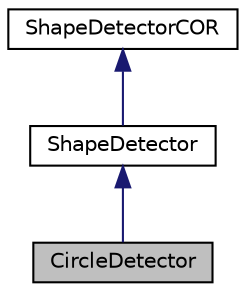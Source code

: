 digraph "CircleDetector"
{
 // LATEX_PDF_SIZE
  edge [fontname="Helvetica",fontsize="10",labelfontname="Helvetica",labelfontsize="10"];
  node [fontname="Helvetica",fontsize="10",shape=record];
  Node1 [label="CircleDetector",height=0.2,width=0.4,color="black", fillcolor="grey75", style="filled", fontcolor="black",tooltip=" "];
  Node2 -> Node1 [dir="back",color="midnightblue",fontsize="10",style="solid",fontname="Helvetica"];
  Node2 [label="ShapeDetector",height=0.2,width=0.4,color="black", fillcolor="white", style="filled",URL="$class_shape_detector.html",tooltip=" "];
  Node3 -> Node2 [dir="back",color="midnightblue",fontsize="10",style="solid",fontname="Helvetica"];
  Node3 [label="ShapeDetectorCOR",height=0.2,width=0.4,color="black", fillcolor="white", style="filled",URL="$class_shape_detector_c_o_r.html",tooltip=" "];
}
